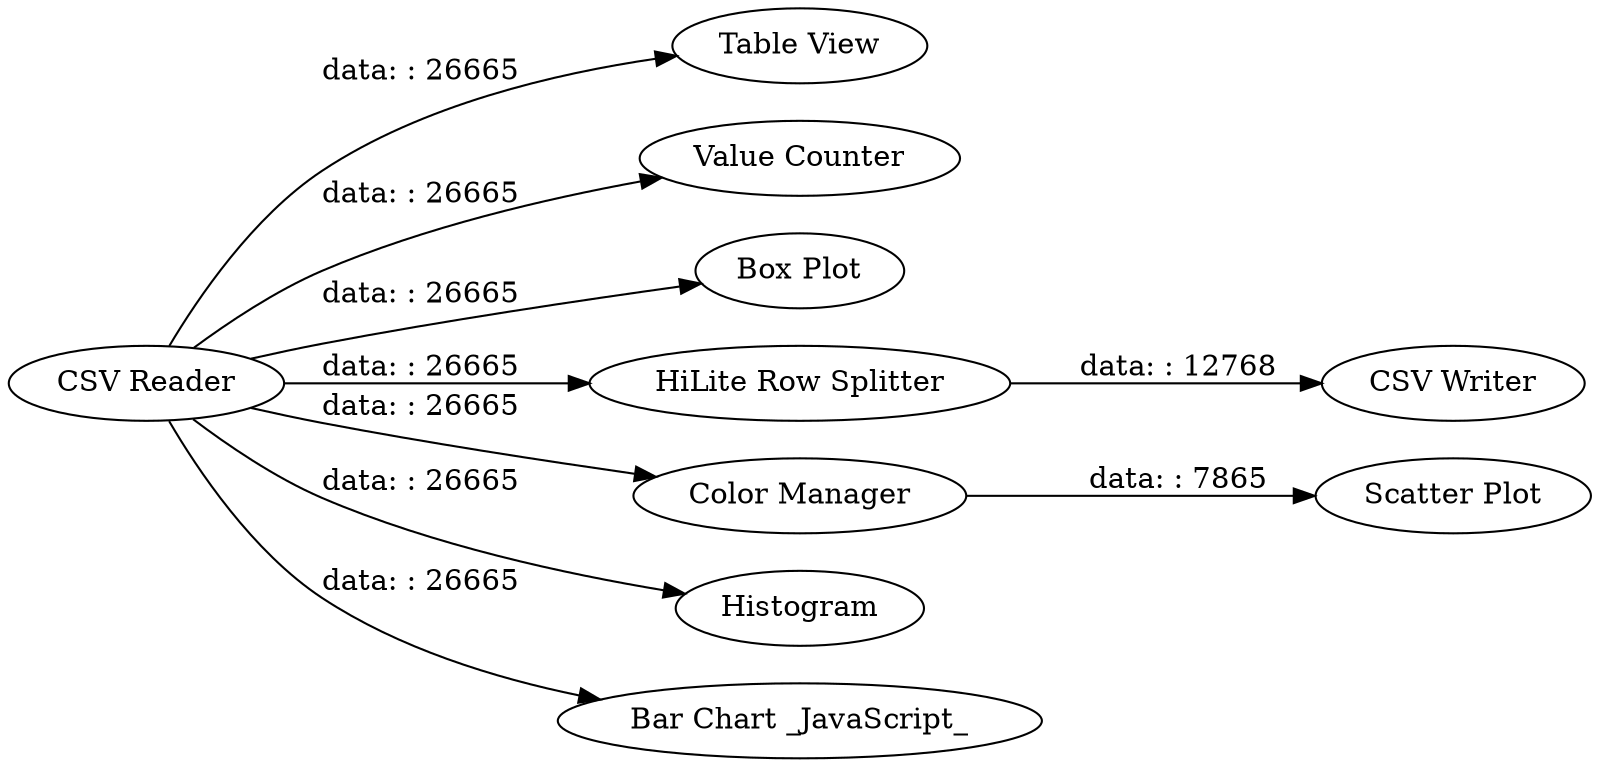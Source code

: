 digraph {
	"-1324431160663968031_7" [label="Table View"]
	"-1324431160663968031_2" [label="Value Counter"]
	"-1324431160663968031_5" [label="Box Plot"]
	"-1324431160663968031_6" [label="Scatter Plot"]
	"-1324431160663968031_8" [label="HiLite Row Splitter"]
	"-1324431160663968031_10" [label="Color Manager"]
	"-1324431160663968031_9" [label="CSV Writer"]
	"-1324431160663968031_1" [label="CSV Reader"]
	"-1324431160663968031_4" [label=Histogram]
	"-1324431160663968031_3" [label="Bar Chart _JavaScript_"]
	"-1324431160663968031_8" -> "-1324431160663968031_9" [label="data: : 12768"]
	"-1324431160663968031_1" -> "-1324431160663968031_7" [label="data: : 26665"]
	"-1324431160663968031_1" -> "-1324431160663968031_2" [label="data: : 26665"]
	"-1324431160663968031_1" -> "-1324431160663968031_5" [label="data: : 26665"]
	"-1324431160663968031_1" -> "-1324431160663968031_10" [label="data: : 26665"]
	"-1324431160663968031_1" -> "-1324431160663968031_3" [label="data: : 26665"]
	"-1324431160663968031_1" -> "-1324431160663968031_8" [label="data: : 26665"]
	"-1324431160663968031_10" -> "-1324431160663968031_6" [label="data: : 7865"]
	"-1324431160663968031_1" -> "-1324431160663968031_4" [label="data: : 26665"]
	rankdir=LR
}
